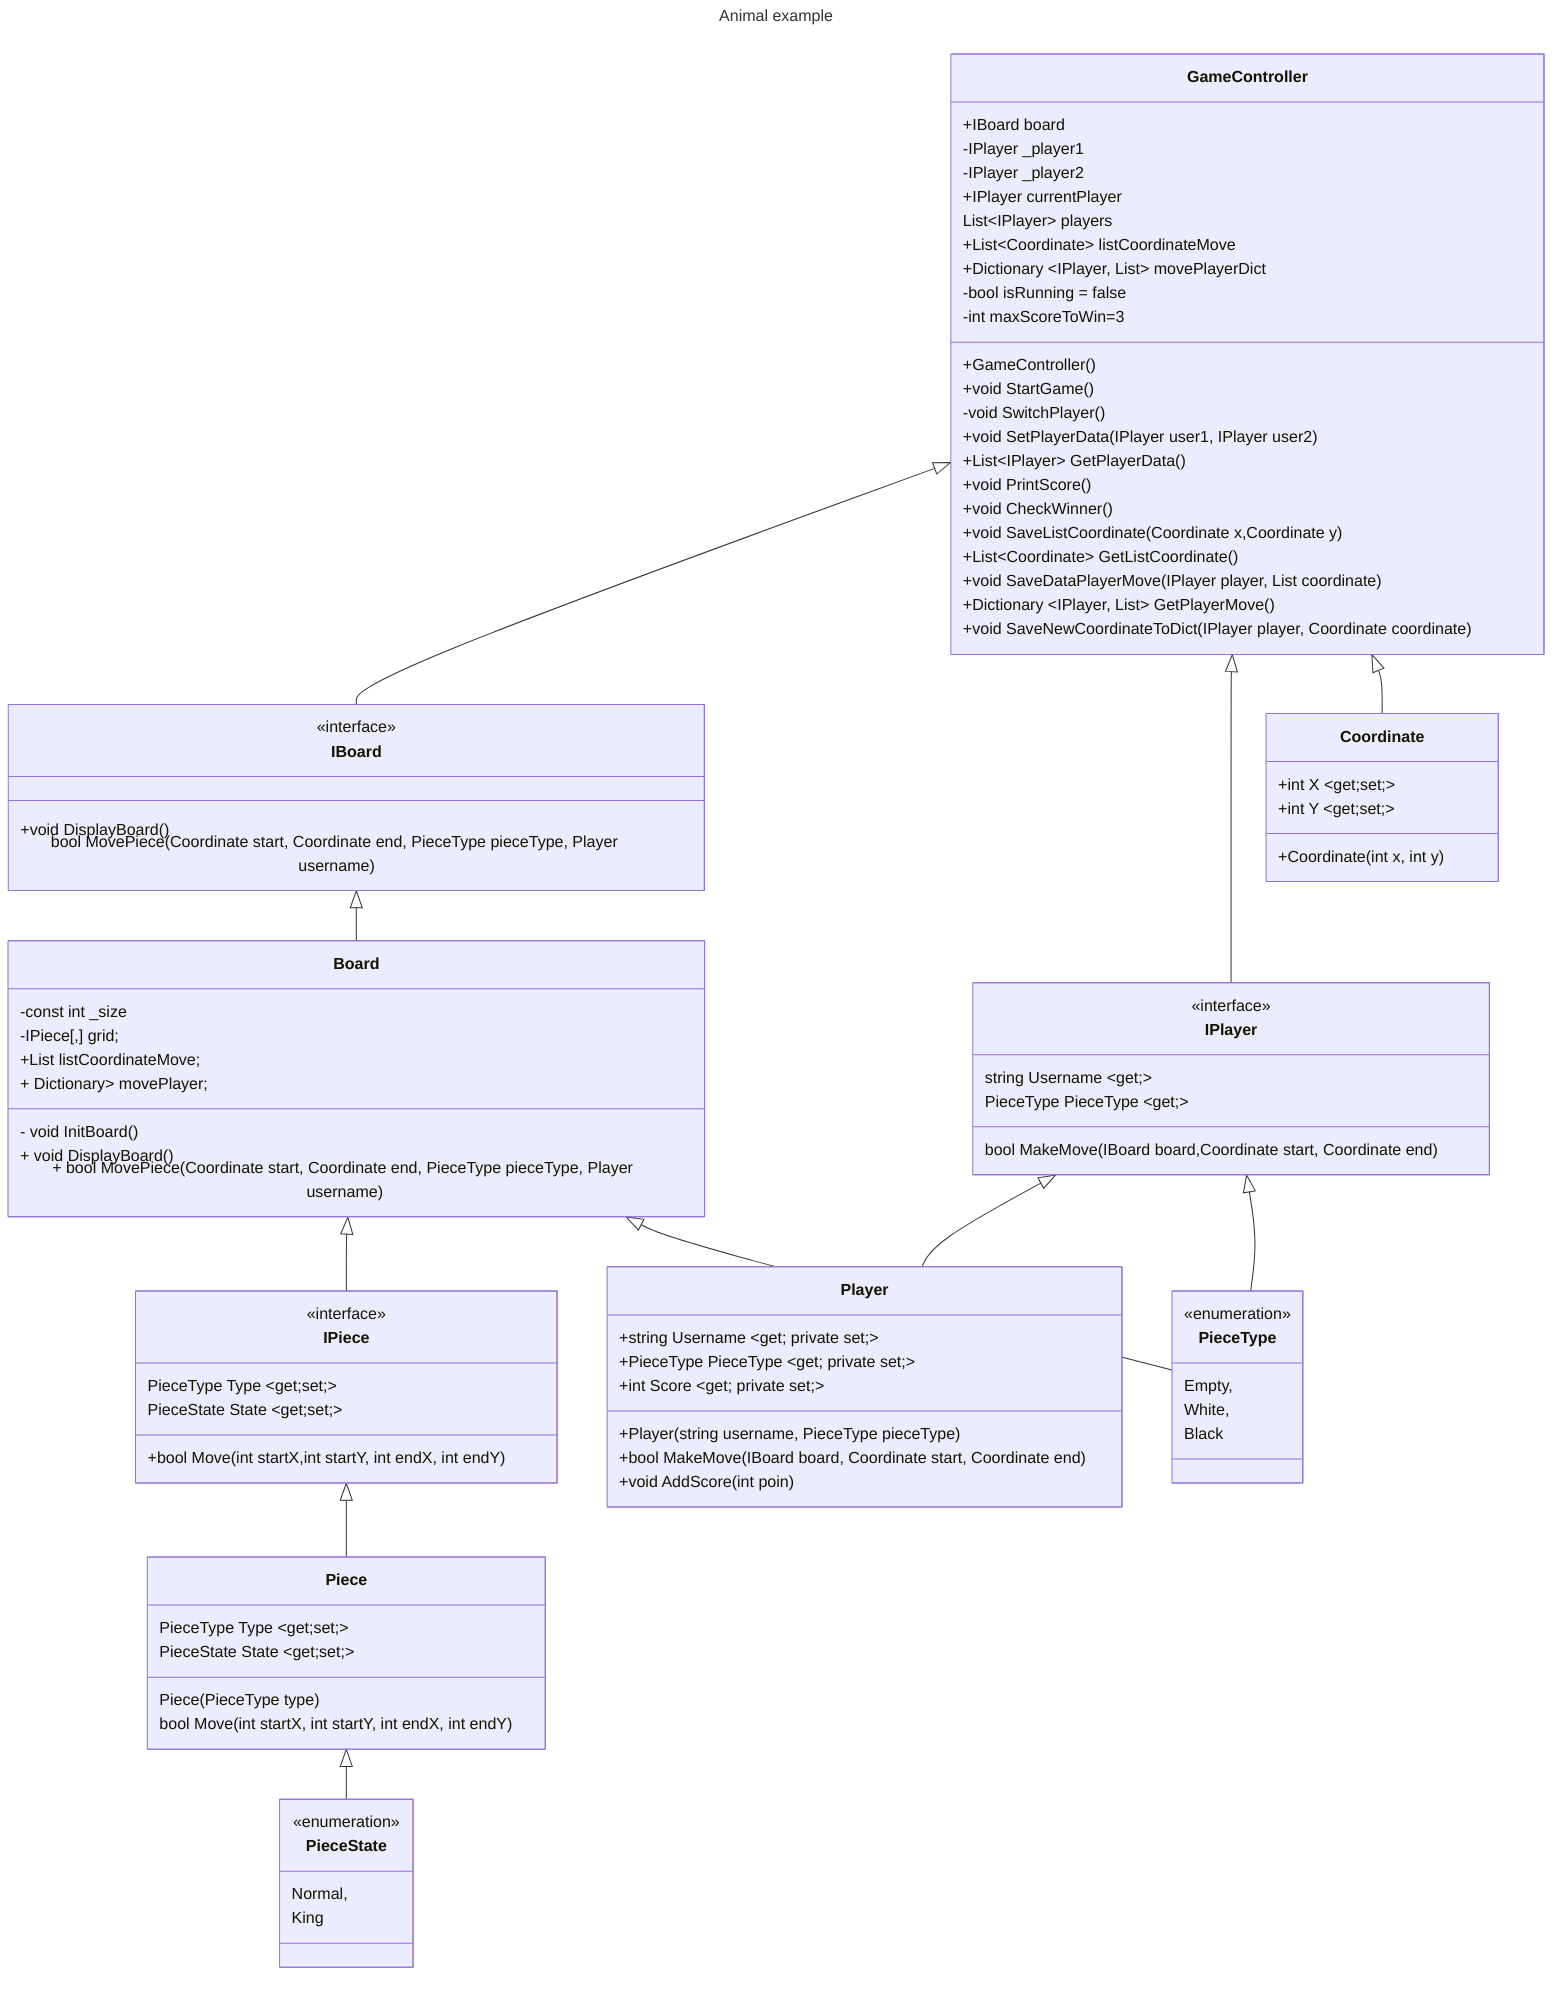 ---
title: Animal example
---
classDiagram
    GameController <|-- IBoard
    IBoard  <|-- Board
    Board  <|-- IPiece
    IPiece  <|-- Piece
    IPlayer  <|-- Player
    IPlayer  <|-- PieceType
    Piece  <|-- PieceState
    Board  <|-- PieceType
    GameController <|-- IPlayer
    GameController <|-- Coordinate
    
    class GameController{
        +IBoard board
        -IPlayer _player1
        -IPlayer _player2
        +IPlayer currentPlayer
        List~IPlayer~ players
        +List~Coordinate~ listCoordinateMove
        +Dictionary ~IPlayer, List<Coordinate>~ movePlayerDict
        -bool isRunning = false
        -int maxScoreToWin=3

        +GameController()
        +void StartGame()
        -void SwitchPlayer()
        +void SetPlayerData(IPlayer user1, IPlayer user2)
        +List~IPlayer~ GetPlayerData()
        +void PrintScore()
        +void CheckWinner()
        +void SaveListCoordinate(Coordinate x,Coordinate y)
        +List~Coordinate~ GetListCoordinate()
        +void SaveDataPlayerMove(IPlayer player, List<Coordinate> coordinate)
        +Dictionary ~IPlayer, List<Coordinate>~ GetPlayerMove()
        +void SaveNewCoordinateToDict(IPlayer player, Coordinate coordinate)

        
    }
    class IBoard{
        <<interface>>
        +void DisplayBoard()
        bool MovePiece(Coordinate start, Coordinate end, PieceType pieceType, Player username)
    }
    class Board{
        -const int _size
        -IPiece[,] grid;
        +List<Coordinate> listCoordinateMove;
        + Dictionary<IPlayer, List<Coordinate>> movePlayer;
        - void InitBoard()
        + void DisplayBoard()
        + bool MovePiece(Coordinate start, Coordinate end, PieceType pieceType, Player username)
    }
    class IPiece{
        <<interface>>
        PieceType Type ~get;set;~
        PieceState State ~get;set;~
        +bool Move(int startX,int startY, int endX, int endY)
    }
    class Piece{
        PieceType Type ~get;set;~
        PieceState State ~get;set;~
        Piece(PieceType type)
        bool Move(int startX, int startY, int endX, int endY) 
    }
    class IPlayer{
        <<interface>>
        string Username ~get;~
        PieceType PieceType ~get;~
        bool MakeMove(IBoard board,Coordinate start, Coordinate end)
    }
    class Player{
        +string Username ~get; private set;~
        +PieceType PieceType ~get; private set;~
        +int Score ~get; private set;~
        +Player(string username, PieceType pieceType)
        +bool MakeMove(IBoard board, Coordinate start,  Coordinate end)
        +void AddScore(int poin)
    }
    
    class Coordinate{
        +int X ~get;set;~
        +int Y ~get;set;~
        +Coordinate(int x, int y)
    }
    class PieceState{
        <<enumeration>>
        Normal,
        King
    }
    class PieceType{
        <<enumeration>>
        Empty,
        White,
        Black
    }